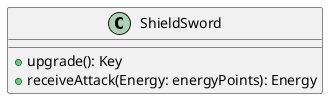 @startuml
class ShieldSword {
    +upgrade(): Key
    +receiveAttack(Energy: energyPoints): Energy
}
@enduml